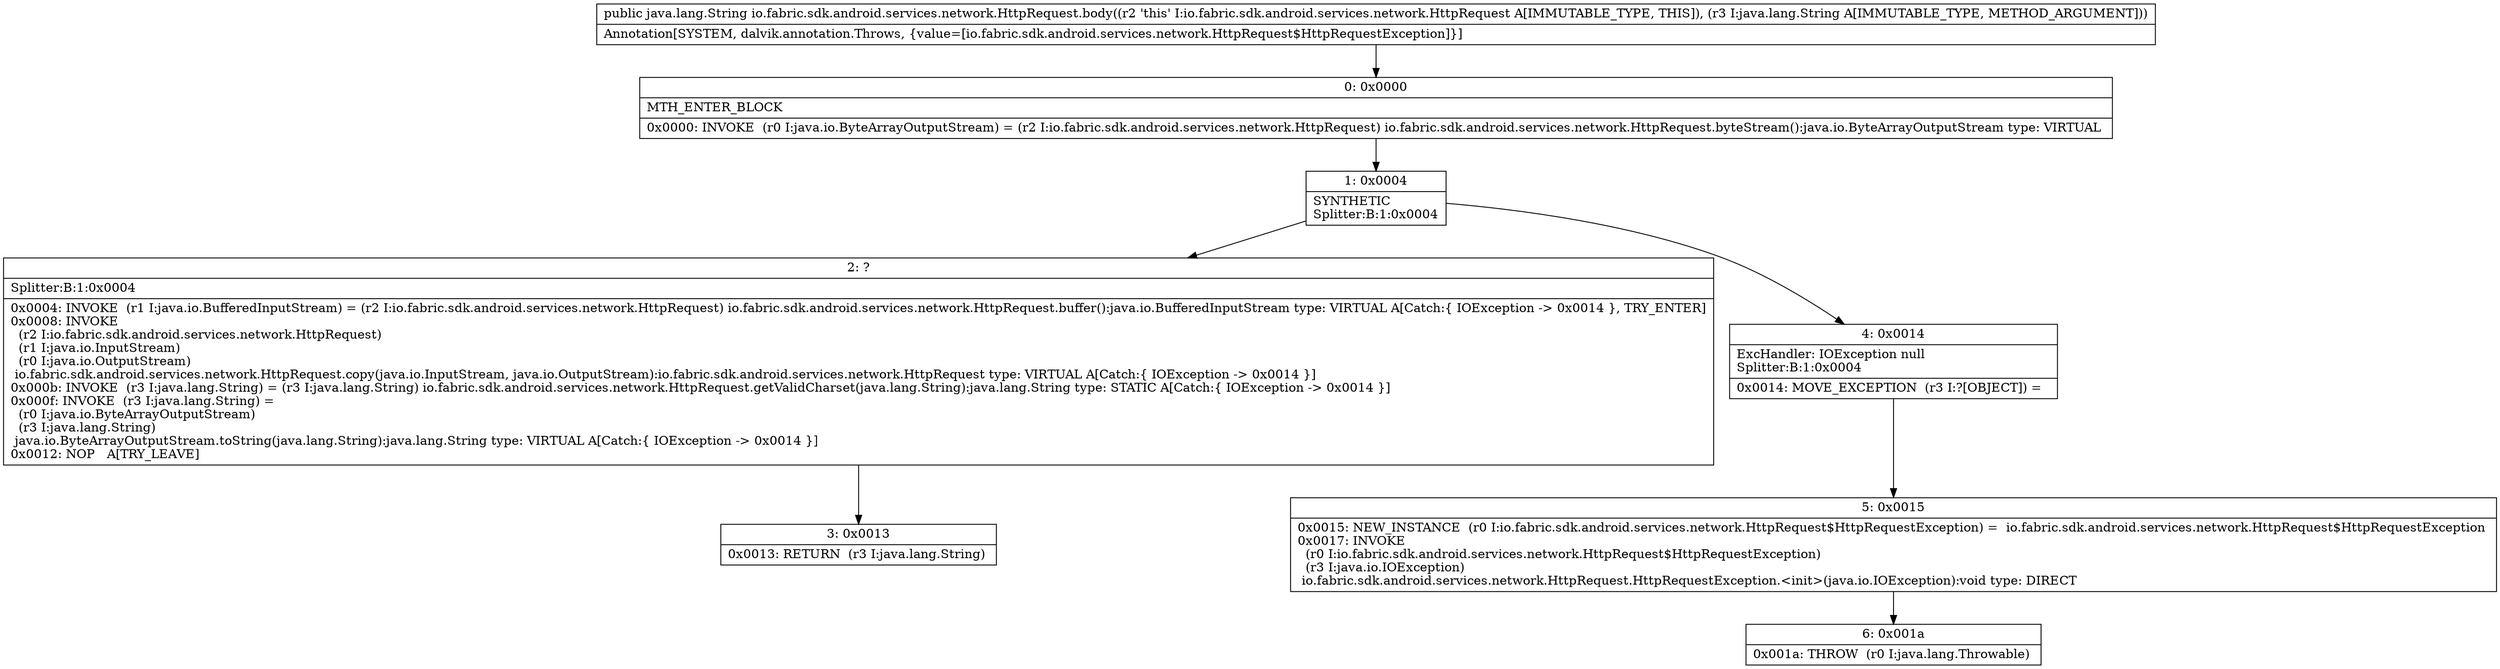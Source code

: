 digraph "CFG forio.fabric.sdk.android.services.network.HttpRequest.body(Ljava\/lang\/String;)Ljava\/lang\/String;" {
Node_0 [shape=record,label="{0\:\ 0x0000|MTH_ENTER_BLOCK\l|0x0000: INVOKE  (r0 I:java.io.ByteArrayOutputStream) = (r2 I:io.fabric.sdk.android.services.network.HttpRequest) io.fabric.sdk.android.services.network.HttpRequest.byteStream():java.io.ByteArrayOutputStream type: VIRTUAL \l}"];
Node_1 [shape=record,label="{1\:\ 0x0004|SYNTHETIC\lSplitter:B:1:0x0004\l}"];
Node_2 [shape=record,label="{2\:\ ?|Splitter:B:1:0x0004\l|0x0004: INVOKE  (r1 I:java.io.BufferedInputStream) = (r2 I:io.fabric.sdk.android.services.network.HttpRequest) io.fabric.sdk.android.services.network.HttpRequest.buffer():java.io.BufferedInputStream type: VIRTUAL A[Catch:\{ IOException \-\> 0x0014 \}, TRY_ENTER]\l0x0008: INVOKE  \l  (r2 I:io.fabric.sdk.android.services.network.HttpRequest)\l  (r1 I:java.io.InputStream)\l  (r0 I:java.io.OutputStream)\l io.fabric.sdk.android.services.network.HttpRequest.copy(java.io.InputStream, java.io.OutputStream):io.fabric.sdk.android.services.network.HttpRequest type: VIRTUAL A[Catch:\{ IOException \-\> 0x0014 \}]\l0x000b: INVOKE  (r3 I:java.lang.String) = (r3 I:java.lang.String) io.fabric.sdk.android.services.network.HttpRequest.getValidCharset(java.lang.String):java.lang.String type: STATIC A[Catch:\{ IOException \-\> 0x0014 \}]\l0x000f: INVOKE  (r3 I:java.lang.String) = \l  (r0 I:java.io.ByteArrayOutputStream)\l  (r3 I:java.lang.String)\l java.io.ByteArrayOutputStream.toString(java.lang.String):java.lang.String type: VIRTUAL A[Catch:\{ IOException \-\> 0x0014 \}]\l0x0012: NOP   A[TRY_LEAVE]\l}"];
Node_3 [shape=record,label="{3\:\ 0x0013|0x0013: RETURN  (r3 I:java.lang.String) \l}"];
Node_4 [shape=record,label="{4\:\ 0x0014|ExcHandler: IOException null\lSplitter:B:1:0x0004\l|0x0014: MOVE_EXCEPTION  (r3 I:?[OBJECT]) =  \l}"];
Node_5 [shape=record,label="{5\:\ 0x0015|0x0015: NEW_INSTANCE  (r0 I:io.fabric.sdk.android.services.network.HttpRequest$HttpRequestException) =  io.fabric.sdk.android.services.network.HttpRequest$HttpRequestException \l0x0017: INVOKE  \l  (r0 I:io.fabric.sdk.android.services.network.HttpRequest$HttpRequestException)\l  (r3 I:java.io.IOException)\l io.fabric.sdk.android.services.network.HttpRequest.HttpRequestException.\<init\>(java.io.IOException):void type: DIRECT \l}"];
Node_6 [shape=record,label="{6\:\ 0x001a|0x001a: THROW  (r0 I:java.lang.Throwable) \l}"];
MethodNode[shape=record,label="{public java.lang.String io.fabric.sdk.android.services.network.HttpRequest.body((r2 'this' I:io.fabric.sdk.android.services.network.HttpRequest A[IMMUTABLE_TYPE, THIS]), (r3 I:java.lang.String A[IMMUTABLE_TYPE, METHOD_ARGUMENT]))  | Annotation[SYSTEM, dalvik.annotation.Throws, \{value=[io.fabric.sdk.android.services.network.HttpRequest$HttpRequestException]\}]\l}"];
MethodNode -> Node_0;
Node_0 -> Node_1;
Node_1 -> Node_2;
Node_1 -> Node_4;
Node_2 -> Node_3;
Node_4 -> Node_5;
Node_5 -> Node_6;
}


